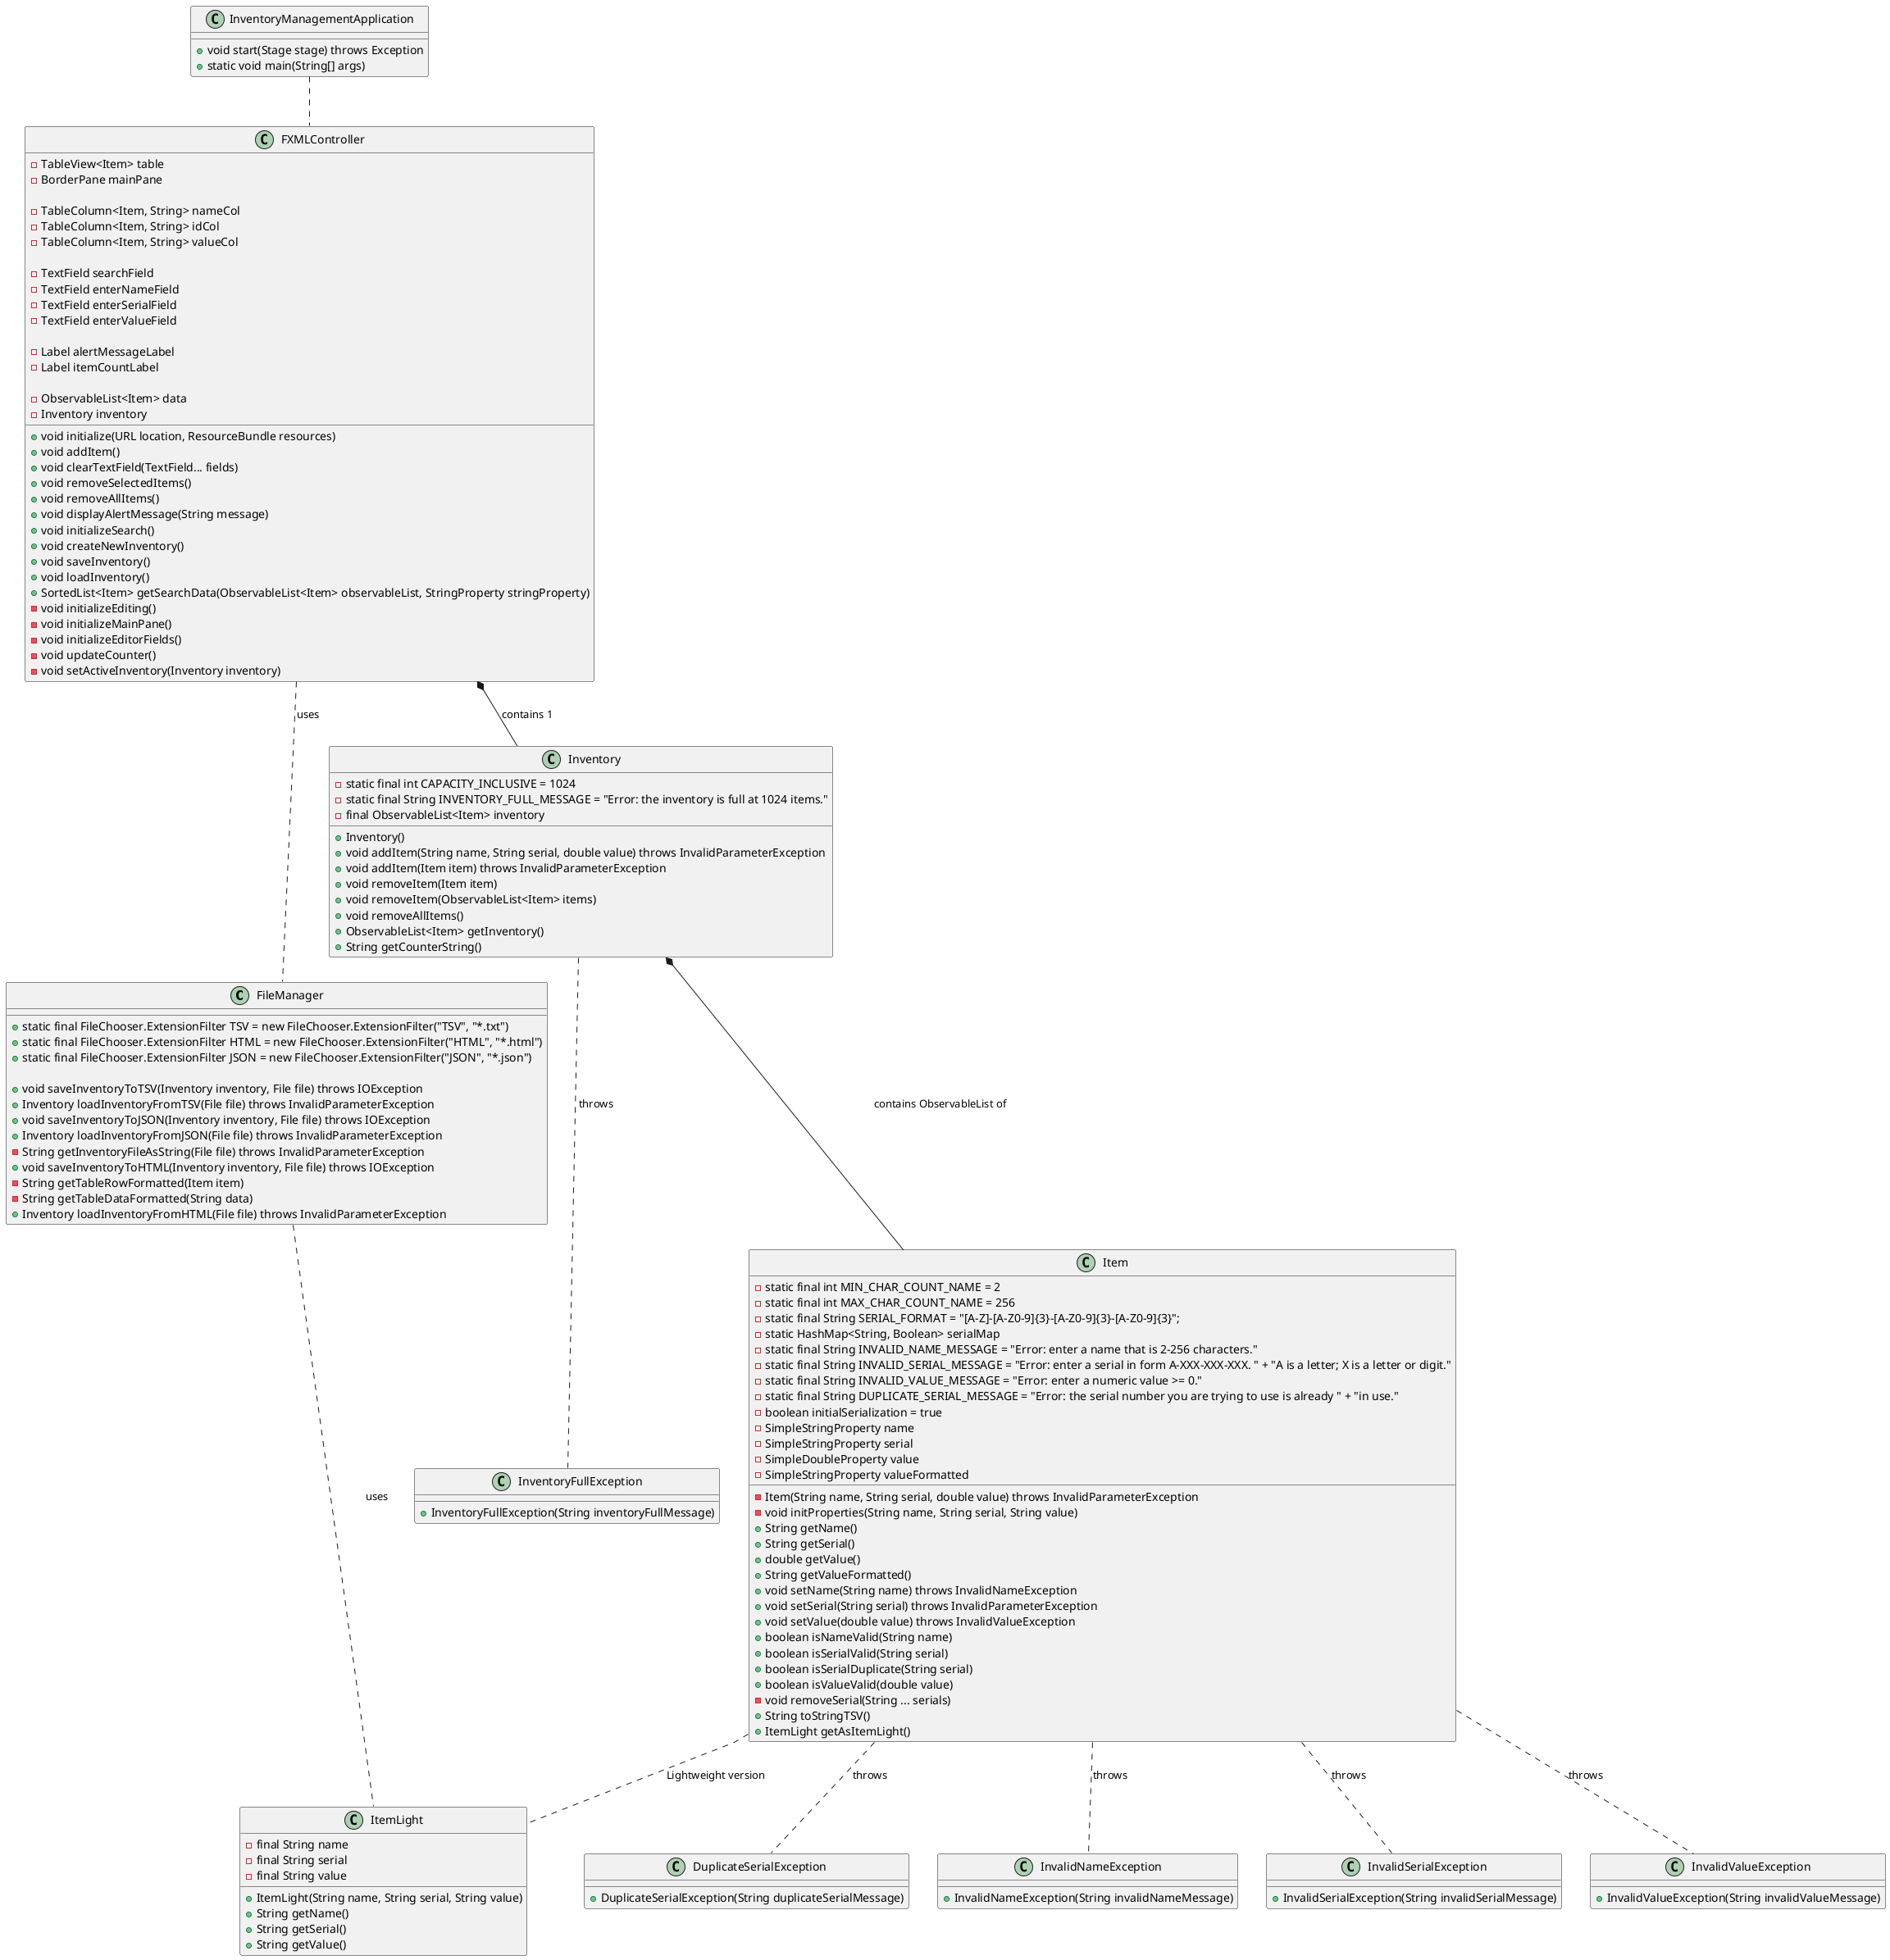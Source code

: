 @startuml
'https://plantuml.com/class-diagram

class FileManager {
    + static final FileChooser.ExtensionFilter TSV = new FileChooser.ExtensionFilter("TSV", "*.txt")
    + static final FileChooser.ExtensionFilter HTML = new FileChooser.ExtensionFilter("HTML", "*.html")
    + static final FileChooser.ExtensionFilter JSON = new FileChooser.ExtensionFilter("JSON", "*.json")

    +void saveInventoryToTSV(Inventory inventory, File file) throws IOException
    +Inventory loadInventoryFromTSV(File file) throws InvalidParameterException
    +void saveInventoryToJSON(Inventory inventory, File file) throws IOException
    +Inventory loadInventoryFromJSON(File file) throws InvalidParameterException
    -String getInventoryFileAsString(File file) throws InvalidParameterException
    +void saveInventoryToHTML(Inventory inventory, File file) throws IOException
    -String getTableRowFormatted(Item item)
    -String getTableDataFormatted(String data)
    +Inventory loadInventoryFromHTML(File file) throws InvalidParameterException
}

class FXMLController {
    -TableView<Item> table
    -BorderPane mainPane

    -TableColumn<Item, String> nameCol
    -TableColumn<Item, String> idCol
    -TableColumn<Item, String> valueCol

    -TextField searchField
    -TextField enterNameField
    -TextField enterSerialField
    -TextField enterValueField

    -Label alertMessageLabel
    -Label itemCountLabel

    -ObservableList<Item> data
    -Inventory inventory

    +void initialize(URL location, ResourceBundle resources)
    +void addItem()
    +void clearTextField(TextField... fields)
    +void removeSelectedItems()
    +void removeAllItems()
    +void displayAlertMessage(String message)
    +void initializeSearch()
    +void createNewInventory()
    +void saveInventory()
    +void loadInventory()
    +SortedList<Item> getSearchData(ObservableList<Item> observableList, StringProperty stringProperty)
    -void initializeEditing()
    -void initializeMainPane()
    -void initializeEditorFields()
    -void updateCounter()
    -void setActiveInventory(Inventory inventory)
}

class InventoryManagementApplication {
    +void start(Stage stage) throws Exception
    +static void main(String[] args)
}

class DuplicateSerialException {
    +DuplicateSerialException(String duplicateSerialMessage)
}

class InvalidNameException {
    +InvalidNameException(String invalidNameMessage)
}

class InvalidSerialException {
    +InvalidSerialException(String invalidSerialMessage)
}

class InvalidValueException {
    +InvalidValueException(String invalidValueMessage)
}

class InventoryFullException {
    +InventoryFullException(String inventoryFullMessage)
}

class Inventory {
    -static final int CAPACITY_INCLUSIVE = 1024
    -static final String INVENTORY_FULL_MESSAGE = "Error: the inventory is full at 1024 items."
    -final ObservableList<Item> inventory
    +Inventory()
    +void addItem(String name, String serial, double value) throws InvalidParameterException
    +void addItem(Item item) throws InvalidParameterException
    +void removeItem(Item item)
    +void removeItem(ObservableList<Item> items)
    +void removeAllItems()
    +ObservableList<Item> getInventory()
    +String getCounterString()
}

class Item {
    -static final int MIN_CHAR_COUNT_NAME = 2
    -static final int MAX_CHAR_COUNT_NAME = 256
    -static final String SERIAL_FORMAT = "[A-Z]-[A-Z0-9]{3}-[A-Z0-9]{3}-[A-Z0-9]{3}";
    -static HashMap<String, Boolean> serialMap
    -static final String INVALID_NAME_MESSAGE = "Error: enter a name that is 2-256 characters."
    -static final String INVALID_SERIAL_MESSAGE = "Error: enter a serial in form A-XXX-XXX-XXX. " + "A is a letter; X is a letter or digit."
    -static final String INVALID_VALUE_MESSAGE = "Error: enter a numeric value >= 0."
    -static final String DUPLICATE_SERIAL_MESSAGE = "Error: the serial number you are trying to use is already " + "in use."
    -boolean initialSerialization = true
    -SimpleStringProperty name
    -SimpleStringProperty serial
    -SimpleDoubleProperty value
    -SimpleStringProperty valueFormatted


    -Item(String name, String serial, double value) throws InvalidParameterException
    -void initProperties(String name, String serial, String value)
    +String getName()
    +String getSerial()
    +double getValue()
    +String getValueFormatted()
    +void setName(String name) throws InvalidNameException
    +void setSerial(String serial) throws InvalidParameterException
    +void setValue(double value) throws InvalidValueException
    +boolean isNameValid(String name)
    +boolean isSerialValid(String serial)
    +boolean isSerialDuplicate(String serial)
    +boolean isValueValid(double value)
    -void removeSerial(String ... serials)
    +String toStringTSV()
    +ItemLight getAsItemLight()
}

class ItemLight {
    -final String name
    -final String serial
    -final String value
    +ItemLight(String name, String serial, String value)
    +String getName()
    +String getSerial()
    +String getValue()
}

FXMLController *-- Inventory: contains 1
FXMLController .. FileManager: uses
InventoryManagementApplication .. FXMLController
Inventory *-- Item: contains ObservableList of

FileManager .. ItemLight: uses
Item .. ItemLight: Lightweight version
Item .. DuplicateSerialException: throws
Item .. InvalidNameException: throws
Item .. InvalidSerialException: throws
Item .. InvalidValueException: throws
Inventory .. InventoryFullException: throws


@enduml
